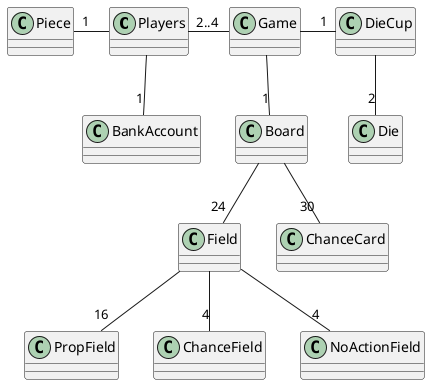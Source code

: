 @startuml
'https://plantuml.com/class-diagram

Players"2..4" - Game
Piece"1" - Players
Players -- "1"BankAccount
Game - "1"DieCup
DieCup -- "2"Die
Game -- "1"Board
Board -- "24"Field
Field -- "16"PropField
Field -- "4"ChanceField
Field -- "4"NoActionField
Board -- "30"ChanceCard

@enduml